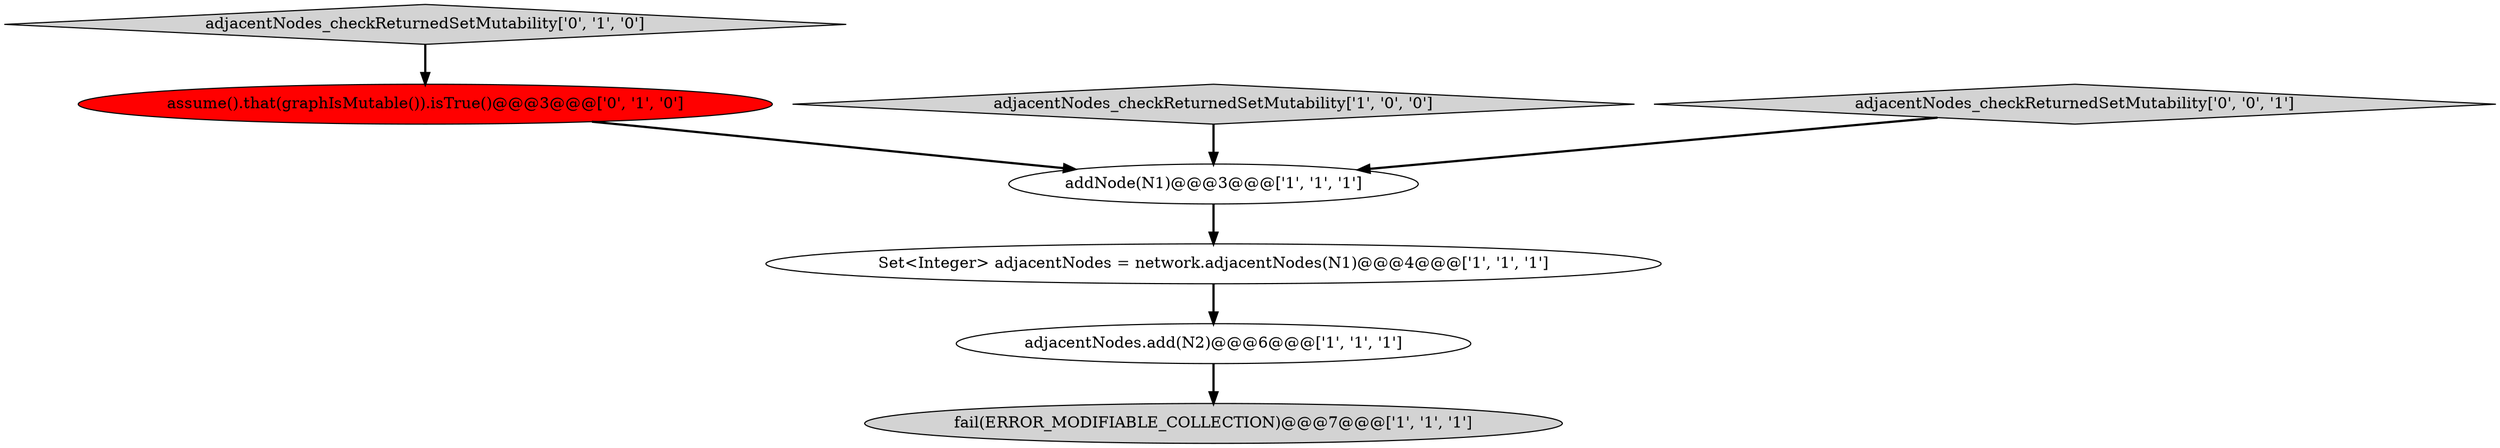 digraph {
1 [style = filled, label = "fail(ERROR_MODIFIABLE_COLLECTION)@@@7@@@['1', '1', '1']", fillcolor = lightgray, shape = ellipse image = "AAA0AAABBB1BBB"];
0 [style = filled, label = "adjacentNodes.add(N2)@@@6@@@['1', '1', '1']", fillcolor = white, shape = ellipse image = "AAA0AAABBB1BBB"];
3 [style = filled, label = "addNode(N1)@@@3@@@['1', '1', '1']", fillcolor = white, shape = ellipse image = "AAA0AAABBB1BBB"];
6 [style = filled, label = "adjacentNodes_checkReturnedSetMutability['0', '1', '0']", fillcolor = lightgray, shape = diamond image = "AAA0AAABBB2BBB"];
5 [style = filled, label = "assume().that(graphIsMutable()).isTrue()@@@3@@@['0', '1', '0']", fillcolor = red, shape = ellipse image = "AAA1AAABBB2BBB"];
2 [style = filled, label = "Set<Integer> adjacentNodes = network.adjacentNodes(N1)@@@4@@@['1', '1', '1']", fillcolor = white, shape = ellipse image = "AAA0AAABBB1BBB"];
4 [style = filled, label = "adjacentNodes_checkReturnedSetMutability['1', '0', '0']", fillcolor = lightgray, shape = diamond image = "AAA0AAABBB1BBB"];
7 [style = filled, label = "adjacentNodes_checkReturnedSetMutability['0', '0', '1']", fillcolor = lightgray, shape = diamond image = "AAA0AAABBB3BBB"];
5->3 [style = bold, label=""];
4->3 [style = bold, label=""];
6->5 [style = bold, label=""];
2->0 [style = bold, label=""];
3->2 [style = bold, label=""];
0->1 [style = bold, label=""];
7->3 [style = bold, label=""];
}
